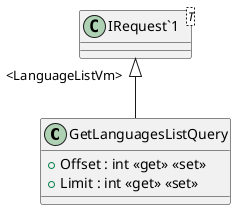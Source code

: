 @startuml
class GetLanguagesListQuery {
    + Offset : int <<get>> <<set>>
    + Limit : int <<get>> <<set>>
}
class "IRequest`1"<T> {
}
"IRequest`1" "<LanguageListVm>" <|-- GetLanguagesListQuery
@enduml
